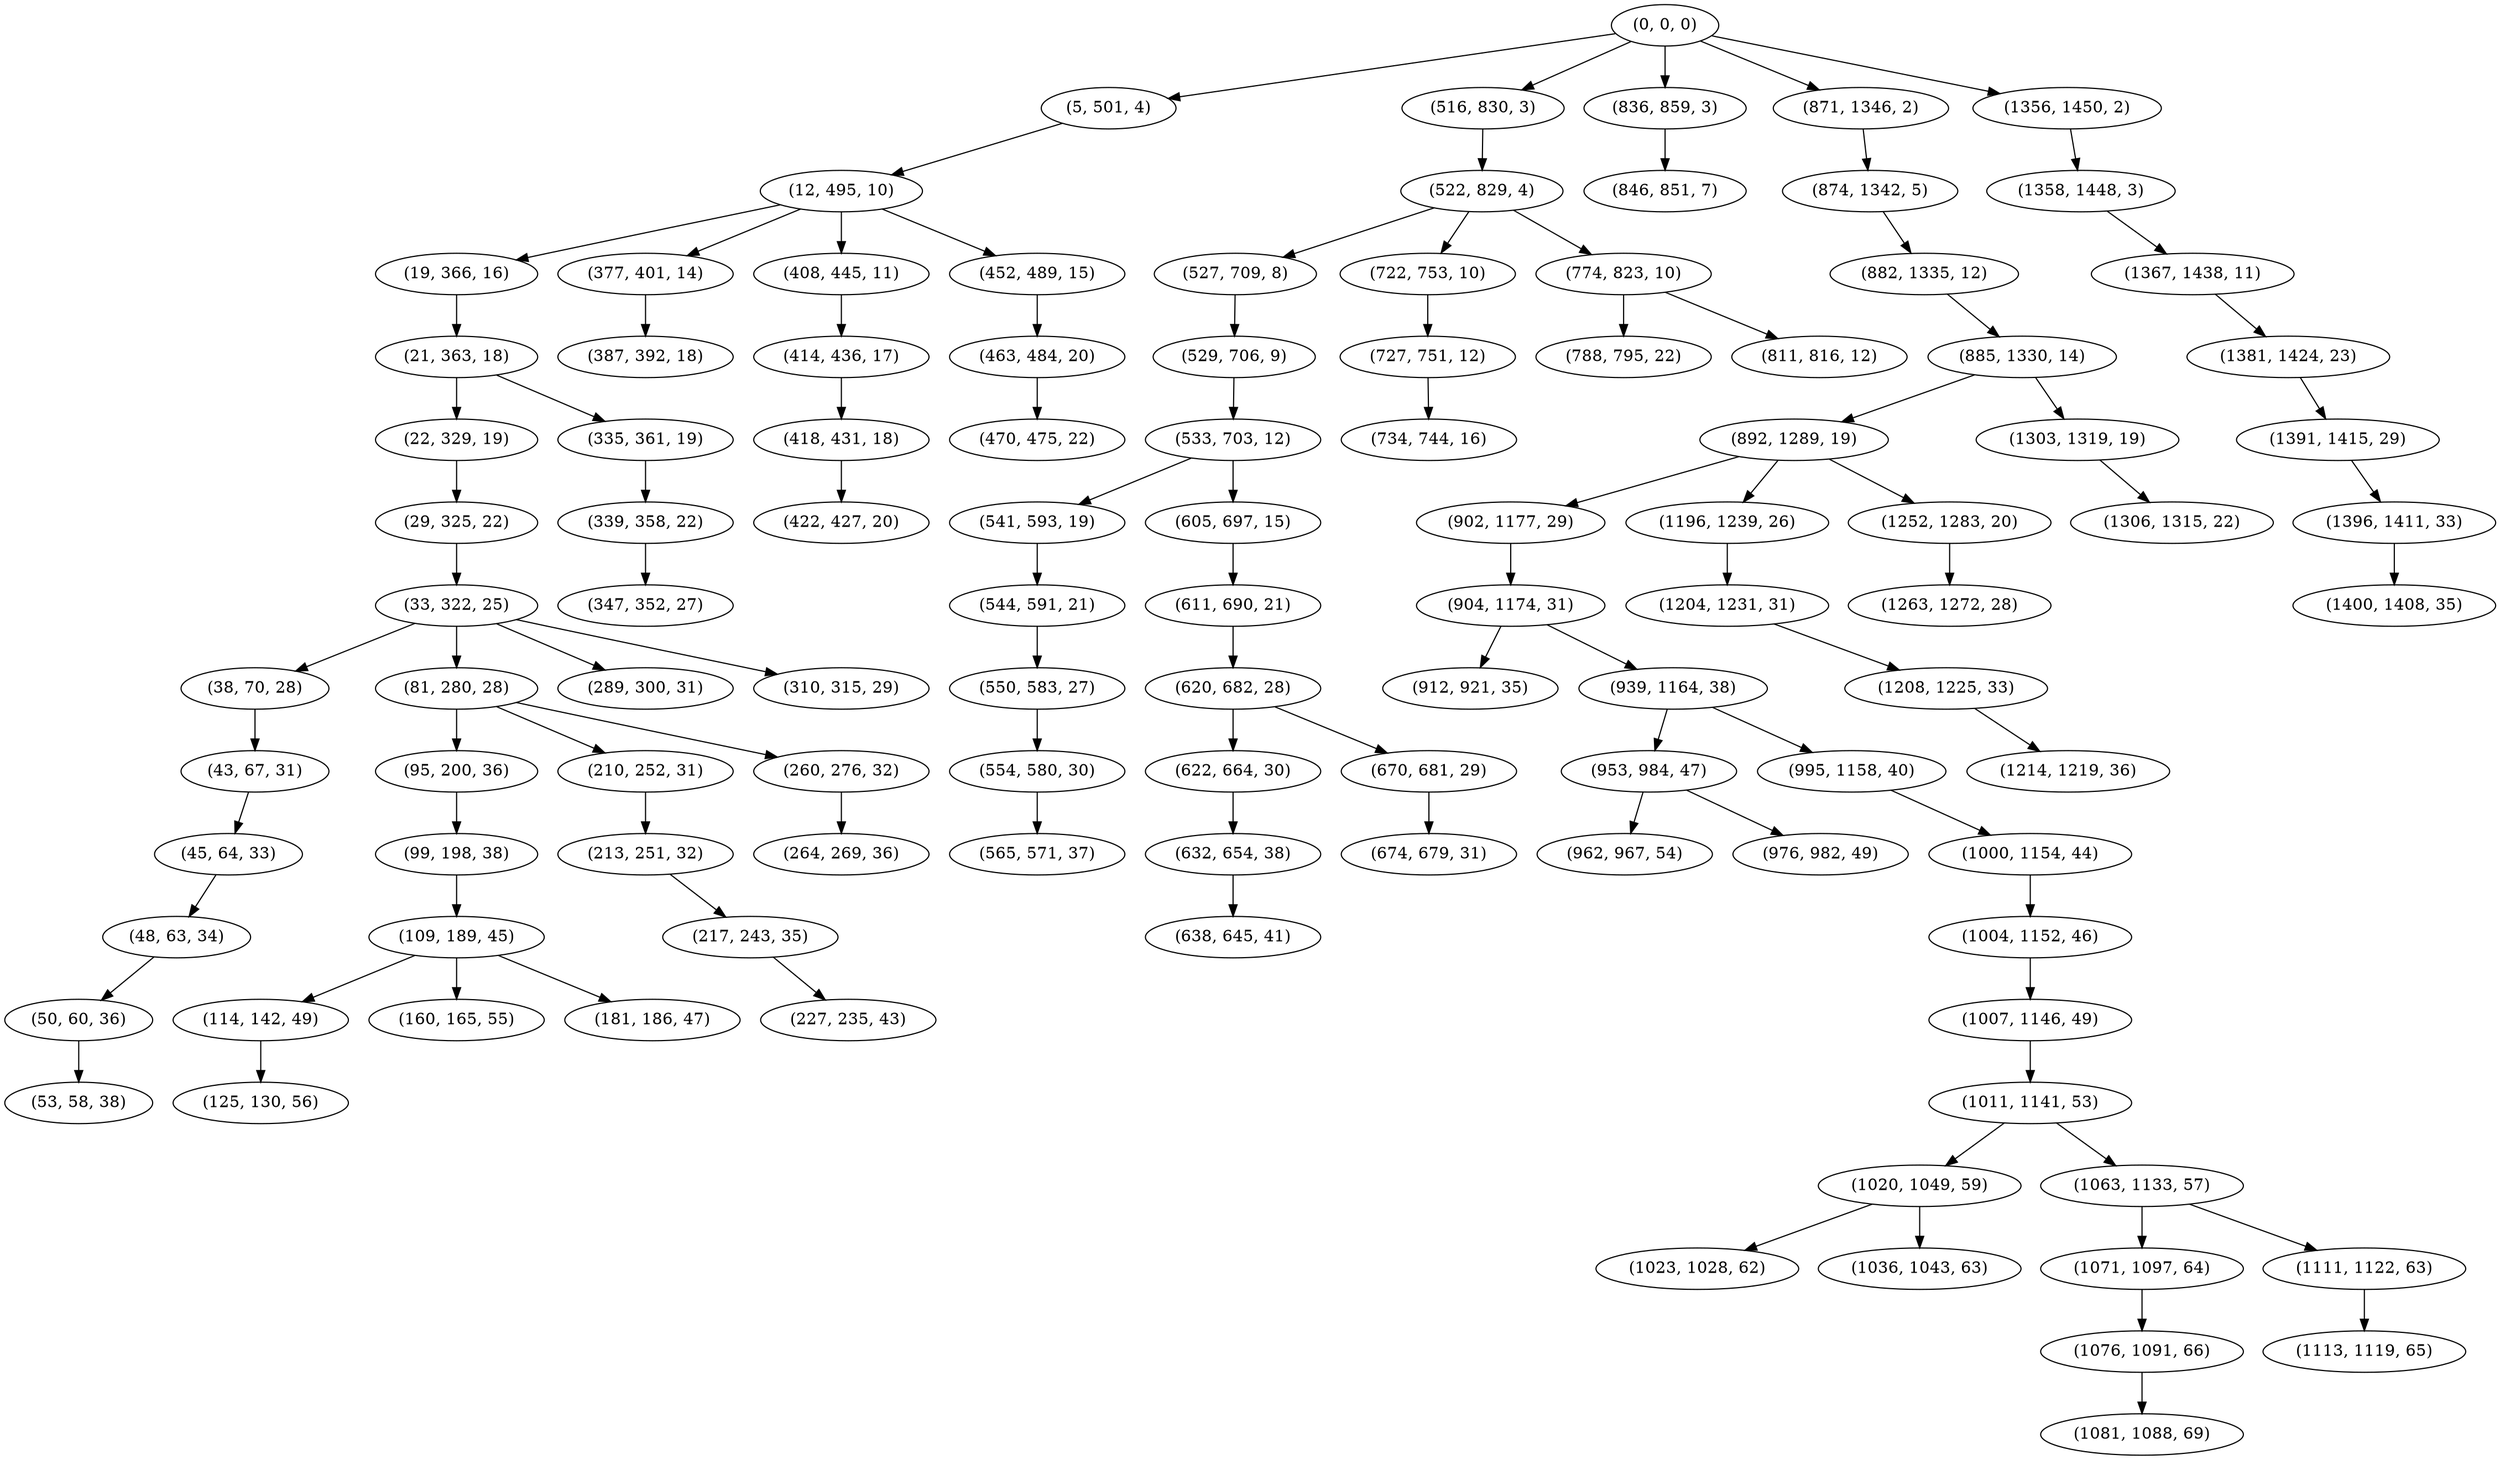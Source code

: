digraph tree {
    "(0, 0, 0)";
    "(5, 501, 4)";
    "(12, 495, 10)";
    "(19, 366, 16)";
    "(21, 363, 18)";
    "(22, 329, 19)";
    "(29, 325, 22)";
    "(33, 322, 25)";
    "(38, 70, 28)";
    "(43, 67, 31)";
    "(45, 64, 33)";
    "(48, 63, 34)";
    "(50, 60, 36)";
    "(53, 58, 38)";
    "(81, 280, 28)";
    "(95, 200, 36)";
    "(99, 198, 38)";
    "(109, 189, 45)";
    "(114, 142, 49)";
    "(125, 130, 56)";
    "(160, 165, 55)";
    "(181, 186, 47)";
    "(210, 252, 31)";
    "(213, 251, 32)";
    "(217, 243, 35)";
    "(227, 235, 43)";
    "(260, 276, 32)";
    "(264, 269, 36)";
    "(289, 300, 31)";
    "(310, 315, 29)";
    "(335, 361, 19)";
    "(339, 358, 22)";
    "(347, 352, 27)";
    "(377, 401, 14)";
    "(387, 392, 18)";
    "(408, 445, 11)";
    "(414, 436, 17)";
    "(418, 431, 18)";
    "(422, 427, 20)";
    "(452, 489, 15)";
    "(463, 484, 20)";
    "(470, 475, 22)";
    "(516, 830, 3)";
    "(522, 829, 4)";
    "(527, 709, 8)";
    "(529, 706, 9)";
    "(533, 703, 12)";
    "(541, 593, 19)";
    "(544, 591, 21)";
    "(550, 583, 27)";
    "(554, 580, 30)";
    "(565, 571, 37)";
    "(605, 697, 15)";
    "(611, 690, 21)";
    "(620, 682, 28)";
    "(622, 664, 30)";
    "(632, 654, 38)";
    "(638, 645, 41)";
    "(670, 681, 29)";
    "(674, 679, 31)";
    "(722, 753, 10)";
    "(727, 751, 12)";
    "(734, 744, 16)";
    "(774, 823, 10)";
    "(788, 795, 22)";
    "(811, 816, 12)";
    "(836, 859, 3)";
    "(846, 851, 7)";
    "(871, 1346, 2)";
    "(874, 1342, 5)";
    "(882, 1335, 12)";
    "(885, 1330, 14)";
    "(892, 1289, 19)";
    "(902, 1177, 29)";
    "(904, 1174, 31)";
    "(912, 921, 35)";
    "(939, 1164, 38)";
    "(953, 984, 47)";
    "(962, 967, 54)";
    "(976, 982, 49)";
    "(995, 1158, 40)";
    "(1000, 1154, 44)";
    "(1004, 1152, 46)";
    "(1007, 1146, 49)";
    "(1011, 1141, 53)";
    "(1020, 1049, 59)";
    "(1023, 1028, 62)";
    "(1036, 1043, 63)";
    "(1063, 1133, 57)";
    "(1071, 1097, 64)";
    "(1076, 1091, 66)";
    "(1081, 1088, 69)";
    "(1111, 1122, 63)";
    "(1113, 1119, 65)";
    "(1196, 1239, 26)";
    "(1204, 1231, 31)";
    "(1208, 1225, 33)";
    "(1214, 1219, 36)";
    "(1252, 1283, 20)";
    "(1263, 1272, 28)";
    "(1303, 1319, 19)";
    "(1306, 1315, 22)";
    "(1356, 1450, 2)";
    "(1358, 1448, 3)";
    "(1367, 1438, 11)";
    "(1381, 1424, 23)";
    "(1391, 1415, 29)";
    "(1396, 1411, 33)";
    "(1400, 1408, 35)";
    "(0, 0, 0)" -> "(5, 501, 4)";
    "(0, 0, 0)" -> "(516, 830, 3)";
    "(0, 0, 0)" -> "(836, 859, 3)";
    "(0, 0, 0)" -> "(871, 1346, 2)";
    "(0, 0, 0)" -> "(1356, 1450, 2)";
    "(5, 501, 4)" -> "(12, 495, 10)";
    "(12, 495, 10)" -> "(19, 366, 16)";
    "(12, 495, 10)" -> "(377, 401, 14)";
    "(12, 495, 10)" -> "(408, 445, 11)";
    "(12, 495, 10)" -> "(452, 489, 15)";
    "(19, 366, 16)" -> "(21, 363, 18)";
    "(21, 363, 18)" -> "(22, 329, 19)";
    "(21, 363, 18)" -> "(335, 361, 19)";
    "(22, 329, 19)" -> "(29, 325, 22)";
    "(29, 325, 22)" -> "(33, 322, 25)";
    "(33, 322, 25)" -> "(38, 70, 28)";
    "(33, 322, 25)" -> "(81, 280, 28)";
    "(33, 322, 25)" -> "(289, 300, 31)";
    "(33, 322, 25)" -> "(310, 315, 29)";
    "(38, 70, 28)" -> "(43, 67, 31)";
    "(43, 67, 31)" -> "(45, 64, 33)";
    "(45, 64, 33)" -> "(48, 63, 34)";
    "(48, 63, 34)" -> "(50, 60, 36)";
    "(50, 60, 36)" -> "(53, 58, 38)";
    "(81, 280, 28)" -> "(95, 200, 36)";
    "(81, 280, 28)" -> "(210, 252, 31)";
    "(81, 280, 28)" -> "(260, 276, 32)";
    "(95, 200, 36)" -> "(99, 198, 38)";
    "(99, 198, 38)" -> "(109, 189, 45)";
    "(109, 189, 45)" -> "(114, 142, 49)";
    "(109, 189, 45)" -> "(160, 165, 55)";
    "(109, 189, 45)" -> "(181, 186, 47)";
    "(114, 142, 49)" -> "(125, 130, 56)";
    "(210, 252, 31)" -> "(213, 251, 32)";
    "(213, 251, 32)" -> "(217, 243, 35)";
    "(217, 243, 35)" -> "(227, 235, 43)";
    "(260, 276, 32)" -> "(264, 269, 36)";
    "(335, 361, 19)" -> "(339, 358, 22)";
    "(339, 358, 22)" -> "(347, 352, 27)";
    "(377, 401, 14)" -> "(387, 392, 18)";
    "(408, 445, 11)" -> "(414, 436, 17)";
    "(414, 436, 17)" -> "(418, 431, 18)";
    "(418, 431, 18)" -> "(422, 427, 20)";
    "(452, 489, 15)" -> "(463, 484, 20)";
    "(463, 484, 20)" -> "(470, 475, 22)";
    "(516, 830, 3)" -> "(522, 829, 4)";
    "(522, 829, 4)" -> "(527, 709, 8)";
    "(522, 829, 4)" -> "(722, 753, 10)";
    "(522, 829, 4)" -> "(774, 823, 10)";
    "(527, 709, 8)" -> "(529, 706, 9)";
    "(529, 706, 9)" -> "(533, 703, 12)";
    "(533, 703, 12)" -> "(541, 593, 19)";
    "(533, 703, 12)" -> "(605, 697, 15)";
    "(541, 593, 19)" -> "(544, 591, 21)";
    "(544, 591, 21)" -> "(550, 583, 27)";
    "(550, 583, 27)" -> "(554, 580, 30)";
    "(554, 580, 30)" -> "(565, 571, 37)";
    "(605, 697, 15)" -> "(611, 690, 21)";
    "(611, 690, 21)" -> "(620, 682, 28)";
    "(620, 682, 28)" -> "(622, 664, 30)";
    "(620, 682, 28)" -> "(670, 681, 29)";
    "(622, 664, 30)" -> "(632, 654, 38)";
    "(632, 654, 38)" -> "(638, 645, 41)";
    "(670, 681, 29)" -> "(674, 679, 31)";
    "(722, 753, 10)" -> "(727, 751, 12)";
    "(727, 751, 12)" -> "(734, 744, 16)";
    "(774, 823, 10)" -> "(788, 795, 22)";
    "(774, 823, 10)" -> "(811, 816, 12)";
    "(836, 859, 3)" -> "(846, 851, 7)";
    "(871, 1346, 2)" -> "(874, 1342, 5)";
    "(874, 1342, 5)" -> "(882, 1335, 12)";
    "(882, 1335, 12)" -> "(885, 1330, 14)";
    "(885, 1330, 14)" -> "(892, 1289, 19)";
    "(885, 1330, 14)" -> "(1303, 1319, 19)";
    "(892, 1289, 19)" -> "(902, 1177, 29)";
    "(892, 1289, 19)" -> "(1196, 1239, 26)";
    "(892, 1289, 19)" -> "(1252, 1283, 20)";
    "(902, 1177, 29)" -> "(904, 1174, 31)";
    "(904, 1174, 31)" -> "(912, 921, 35)";
    "(904, 1174, 31)" -> "(939, 1164, 38)";
    "(939, 1164, 38)" -> "(953, 984, 47)";
    "(939, 1164, 38)" -> "(995, 1158, 40)";
    "(953, 984, 47)" -> "(962, 967, 54)";
    "(953, 984, 47)" -> "(976, 982, 49)";
    "(995, 1158, 40)" -> "(1000, 1154, 44)";
    "(1000, 1154, 44)" -> "(1004, 1152, 46)";
    "(1004, 1152, 46)" -> "(1007, 1146, 49)";
    "(1007, 1146, 49)" -> "(1011, 1141, 53)";
    "(1011, 1141, 53)" -> "(1020, 1049, 59)";
    "(1011, 1141, 53)" -> "(1063, 1133, 57)";
    "(1020, 1049, 59)" -> "(1023, 1028, 62)";
    "(1020, 1049, 59)" -> "(1036, 1043, 63)";
    "(1063, 1133, 57)" -> "(1071, 1097, 64)";
    "(1063, 1133, 57)" -> "(1111, 1122, 63)";
    "(1071, 1097, 64)" -> "(1076, 1091, 66)";
    "(1076, 1091, 66)" -> "(1081, 1088, 69)";
    "(1111, 1122, 63)" -> "(1113, 1119, 65)";
    "(1196, 1239, 26)" -> "(1204, 1231, 31)";
    "(1204, 1231, 31)" -> "(1208, 1225, 33)";
    "(1208, 1225, 33)" -> "(1214, 1219, 36)";
    "(1252, 1283, 20)" -> "(1263, 1272, 28)";
    "(1303, 1319, 19)" -> "(1306, 1315, 22)";
    "(1356, 1450, 2)" -> "(1358, 1448, 3)";
    "(1358, 1448, 3)" -> "(1367, 1438, 11)";
    "(1367, 1438, 11)" -> "(1381, 1424, 23)";
    "(1381, 1424, 23)" -> "(1391, 1415, 29)";
    "(1391, 1415, 29)" -> "(1396, 1411, 33)";
    "(1396, 1411, 33)" -> "(1400, 1408, 35)";
}
